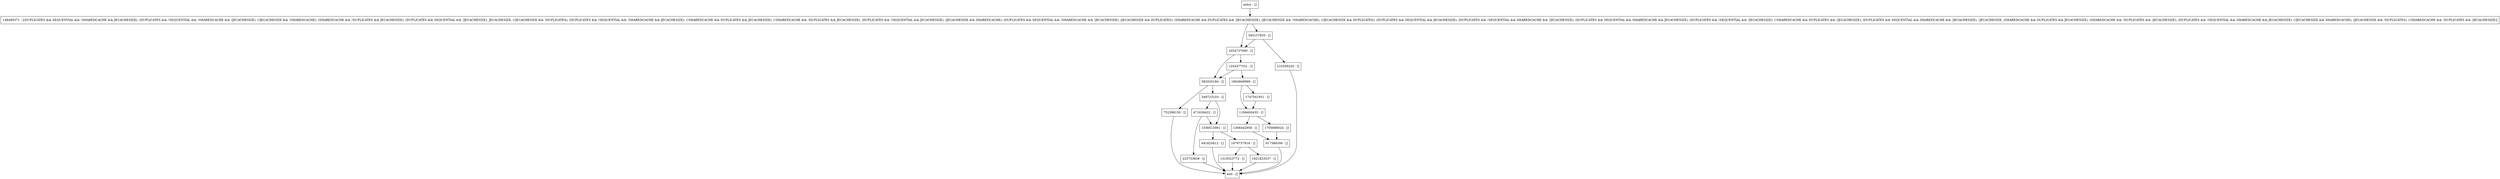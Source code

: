 digraph getWritableLocker {
node [shape=record];
752398150 [label="752398150 - []"];
349723103 [label="349723103 - []"];
471639422 [label="471639422 - []"];
1904949999 [label="1904949999 - []"];
1319323772 [label="1319323772 - []"];
917388306 [label="917388306 - []"];
545157835 [label="545157835 - []"];
491825812 [label="491825812 - []"];
582020184 [label="582020184 - []"];
223733839 [label="223733839 - []"];
1679737916 [label="1679737916 - []"];
1245477331 [label="1245477331 - []"];
1106400435 [label="1106400435 - []"];
1654737060 [label="1654737060 - []"];
entry [label="entry - []"];
exit [label="exit - []"];
148489371 [label="148489371 - [(DUPLICATES && SEQUENTIAL && !SHAREDCACHE && JECACHESIZE), (DUPLICATES && !SEQUENTIAL && !SHAREDCACHE && !JECACHESIZE), (!JECACHESIZE && !SHAREDCACHE), (SHAREDCACHE && !DUPLICATES && JECACHESIZE), (DUPLICATES && SEQUENTIAL && !JECACHESIZE), JECACHESIZE, (!JECACHESIZE && !DUPLICATES), (DUPLICATES && !SEQUENTIAL && !SHAREDCACHE && JECACHESIZE), (!SHAREDCACHE && DUPLICATES && JECACHESIZE), (!SHAREDCACHE && !DUPLICATES && JECACHESIZE), (DUPLICATES && !SEQUENTIAL && JECACHESIZE), (JECACHESIZE && SHAREDCACHE), (DUPLICATES && SEQUENTIAL && !SHAREDCACHE && !JECACHESIZE), (JECACHESIZE && DUPLICATES), (SHAREDCACHE && DUPLICATES && !JECACHESIZE), (JECACHESIZE && !SHAREDCACHE), (!JECACHESIZE && DUPLICATES), (DUPLICATES && SEQUENTIAL && JECACHESIZE), (DUPLICATES && !SEQUENTIAL && SHAREDCACHE && !JECACHESIZE), (DUPLICATES && SEQUENTIAL && SHAREDCACHE && JECACHESIZE), (DUPLICATES && !SEQUENTIAL && !JECACHESIZE), (!SHAREDCACHE && DUPLICATES && !JECACHESIZE), (DUPLICATES && SEQUENTIAL && SHAREDCACHE && !JECACHESIZE), !JECACHESIZE, (SHAREDCACHE && DUPLICATES && JECACHESIZE), (SHAREDCACHE && !DUPLICATES && !JECACHESIZE), (DUPLICATES && !SEQUENTIAL && SHAREDCACHE && JECACHESIZE), (!JECACHESIZE && SHAREDCACHE), (JECACHESIZE && !DUPLICATES), (!SHAREDCACHE && !DUPLICATES && !JECACHESIZE)]"];
210209220 [label="210209220 - []"];
1747541951 [label="1747541951 - []"];
1306442958 [label="1306442958 - []"];
1536513091 [label="1536513091 - []"];
1705688024 [label="1705688024 - []"];
1821823537 [label="1821823537 - []"];
entry;
exit;
752398150 -> exit;
349723103 -> 471639422;
349723103 -> 1536513091;
471639422 -> 1536513091;
471639422 -> 223733839;
1904949999 -> 1747541951;
1904949999 -> 1106400435;
1319323772 -> exit;
917388306 -> exit;
545157835 -> 1654737060;
545157835 -> 210209220;
491825812 -> exit;
582020184 -> 752398150;
582020184 -> 349723103;
223733839 -> exit;
1679737916 -> 1319323772;
1679737916 -> 1821823537;
1245477331 -> 1904949999;
1245477331 -> 582020184;
1106400435 -> 1306442958;
1106400435 -> 1705688024;
1654737060 -> 582020184;
1654737060 -> 1245477331;
entry -> 148489371;
148489371 -> 1654737060;
148489371 -> 545157835;
210209220 -> exit;
1747541951 -> 1106400435;
1306442958 -> 917388306;
1536513091 -> 491825812;
1536513091 -> 1679737916;
1705688024 -> 917388306;
1821823537 -> exit;
}
